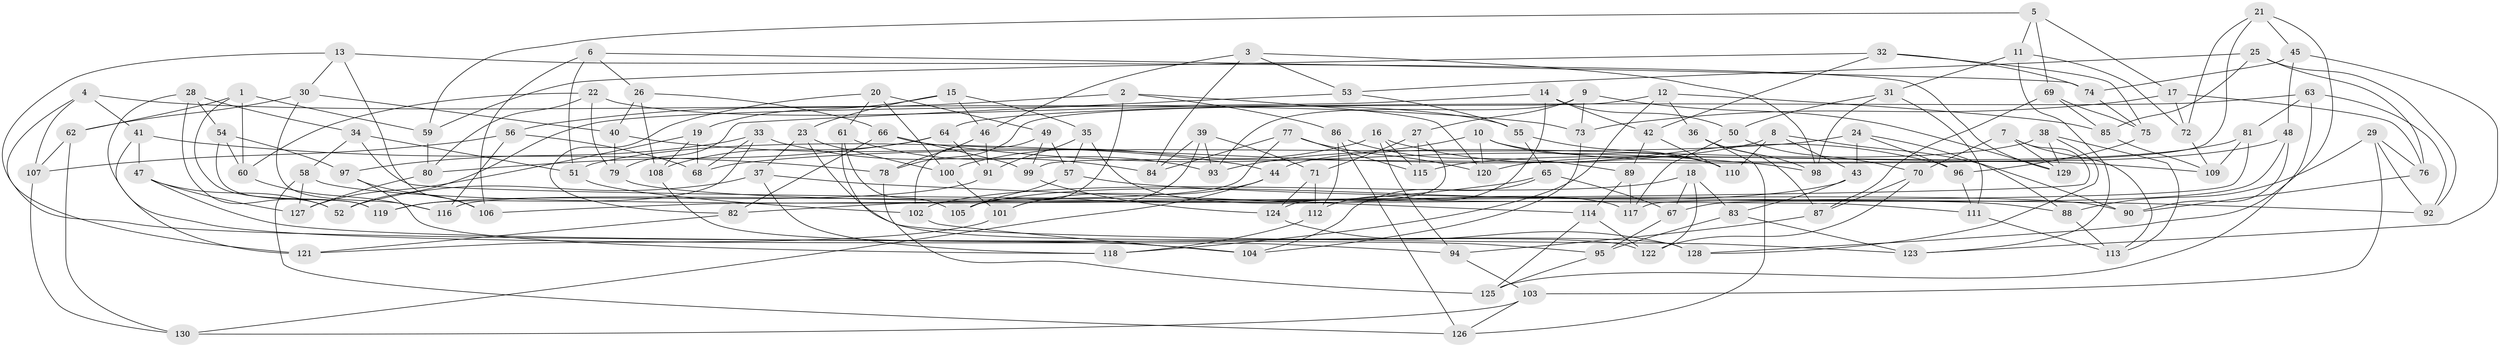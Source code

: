 // Generated by graph-tools (version 1.1) at 2025/50/03/09/25 03:50:46]
// undirected, 130 vertices, 260 edges
graph export_dot {
graph [start="1"]
  node [color=gray90,style=filled];
  1;
  2;
  3;
  4;
  5;
  6;
  7;
  8;
  9;
  10;
  11;
  12;
  13;
  14;
  15;
  16;
  17;
  18;
  19;
  20;
  21;
  22;
  23;
  24;
  25;
  26;
  27;
  28;
  29;
  30;
  31;
  32;
  33;
  34;
  35;
  36;
  37;
  38;
  39;
  40;
  41;
  42;
  43;
  44;
  45;
  46;
  47;
  48;
  49;
  50;
  51;
  52;
  53;
  54;
  55;
  56;
  57;
  58;
  59;
  60;
  61;
  62;
  63;
  64;
  65;
  66;
  67;
  68;
  69;
  70;
  71;
  72;
  73;
  74;
  75;
  76;
  77;
  78;
  79;
  80;
  81;
  82;
  83;
  84;
  85;
  86;
  87;
  88;
  89;
  90;
  91;
  92;
  93;
  94;
  95;
  96;
  97;
  98;
  99;
  100;
  101;
  102;
  103;
  104;
  105;
  106;
  107;
  108;
  109;
  110;
  111;
  112;
  113;
  114;
  115;
  116;
  117;
  118;
  119;
  120;
  121;
  122;
  123;
  124;
  125;
  126;
  127;
  128;
  129;
  130;
  1 -- 60;
  1 -- 59;
  1 -- 119;
  1 -- 62;
  2 -- 120;
  2 -- 105;
  2 -- 86;
  2 -- 56;
  3 -- 46;
  3 -- 84;
  3 -- 53;
  3 -- 98;
  4 -- 73;
  4 -- 107;
  4 -- 121;
  4 -- 41;
  5 -- 17;
  5 -- 11;
  5 -- 59;
  5 -- 69;
  6 -- 74;
  6 -- 51;
  6 -- 106;
  6 -- 26;
  7 -- 70;
  7 -- 106;
  7 -- 129;
  7 -- 113;
  8 -- 51;
  8 -- 90;
  8 -- 110;
  8 -- 43;
  9 -- 73;
  9 -- 93;
  9 -- 27;
  9 -- 129;
  10 -- 109;
  10 -- 93;
  10 -- 110;
  10 -- 120;
  11 -- 72;
  11 -- 31;
  11 -- 123;
  12 -- 85;
  12 -- 118;
  12 -- 36;
  12 -- 78;
  13 -- 104;
  13 -- 106;
  13 -- 129;
  13 -- 30;
  14 -- 50;
  14 -- 112;
  14 -- 42;
  14 -- 52;
  15 -- 35;
  15 -- 23;
  15 -- 46;
  15 -- 19;
  16 -- 100;
  16 -- 96;
  16 -- 94;
  16 -- 115;
  17 -- 72;
  17 -- 76;
  17 -- 73;
  18 -- 102;
  18 -- 83;
  18 -- 122;
  18 -- 67;
  19 -- 127;
  19 -- 108;
  19 -- 68;
  20 -- 61;
  20 -- 49;
  20 -- 100;
  20 -- 82;
  21 -- 128;
  21 -- 72;
  21 -- 45;
  21 -- 99;
  22 -- 79;
  22 -- 60;
  22 -- 55;
  22 -- 80;
  23 -- 37;
  23 -- 123;
  23 -- 100;
  24 -- 96;
  24 -- 68;
  24 -- 88;
  24 -- 43;
  25 -- 53;
  25 -- 76;
  25 -- 85;
  25 -- 92;
  26 -- 66;
  26 -- 108;
  26 -- 40;
  27 -- 71;
  27 -- 115;
  27 -- 124;
  28 -- 52;
  28 -- 94;
  28 -- 54;
  28 -- 34;
  29 -- 88;
  29 -- 92;
  29 -- 76;
  29 -- 103;
  30 -- 40;
  30 -- 116;
  30 -- 62;
  31 -- 98;
  31 -- 111;
  31 -- 50;
  32 -- 74;
  32 -- 59;
  32 -- 42;
  32 -- 75;
  33 -- 97;
  33 -- 84;
  33 -- 68;
  33 -- 119;
  34 -- 58;
  34 -- 111;
  34 -- 51;
  35 -- 57;
  35 -- 117;
  35 -- 91;
  36 -- 126;
  36 -- 98;
  36 -- 87;
  37 -- 52;
  37 -- 114;
  37 -- 118;
  38 -- 129;
  38 -- 113;
  38 -- 128;
  38 -- 44;
  39 -- 71;
  39 -- 84;
  39 -- 93;
  39 -- 101;
  40 -- 79;
  40 -- 44;
  41 -- 78;
  41 -- 121;
  41 -- 47;
  42 -- 110;
  42 -- 89;
  43 -- 105;
  43 -- 83;
  44 -- 101;
  44 -- 130;
  45 -- 48;
  45 -- 74;
  45 -- 123;
  46 -- 91;
  46 -- 78;
  47 -- 52;
  47 -- 127;
  47 -- 95;
  48 -- 90;
  48 -- 120;
  48 -- 67;
  49 -- 57;
  49 -- 102;
  49 -- 99;
  50 -- 70;
  50 -- 117;
  51 -- 102;
  53 -- 55;
  53 -- 79;
  54 -- 119;
  54 -- 97;
  54 -- 60;
  55 -- 110;
  55 -- 65;
  56 -- 116;
  56 -- 68;
  56 -- 107;
  57 -- 92;
  57 -- 105;
  58 -- 126;
  58 -- 90;
  58 -- 127;
  59 -- 80;
  60 -- 116;
  61 -- 93;
  61 -- 128;
  61 -- 105;
  62 -- 130;
  62 -- 107;
  63 -- 125;
  63 -- 64;
  63 -- 92;
  63 -- 81;
  64 -- 91;
  64 -- 80;
  64 -- 108;
  65 -- 104;
  65 -- 82;
  65 -- 67;
  66 -- 82;
  66 -- 99;
  66 -- 98;
  67 -- 95;
  69 -- 85;
  69 -- 75;
  69 -- 87;
  70 -- 87;
  70 -- 122;
  71 -- 124;
  71 -- 112;
  72 -- 109;
  73 -- 104;
  74 -- 75;
  75 -- 96;
  76 -- 90;
  77 -- 84;
  77 -- 116;
  77 -- 115;
  77 -- 120;
  78 -- 125;
  79 -- 88;
  80 -- 127;
  81 -- 109;
  81 -- 117;
  81 -- 115;
  82 -- 121;
  83 -- 95;
  83 -- 123;
  85 -- 109;
  86 -- 112;
  86 -- 126;
  86 -- 89;
  87 -- 94;
  88 -- 113;
  89 -- 114;
  89 -- 117;
  91 -- 119;
  94 -- 103;
  95 -- 125;
  96 -- 111;
  97 -- 106;
  97 -- 118;
  99 -- 124;
  100 -- 101;
  101 -- 121;
  102 -- 104;
  103 -- 126;
  103 -- 130;
  107 -- 130;
  108 -- 122;
  111 -- 113;
  112 -- 118;
  114 -- 122;
  114 -- 125;
  124 -- 128;
}
